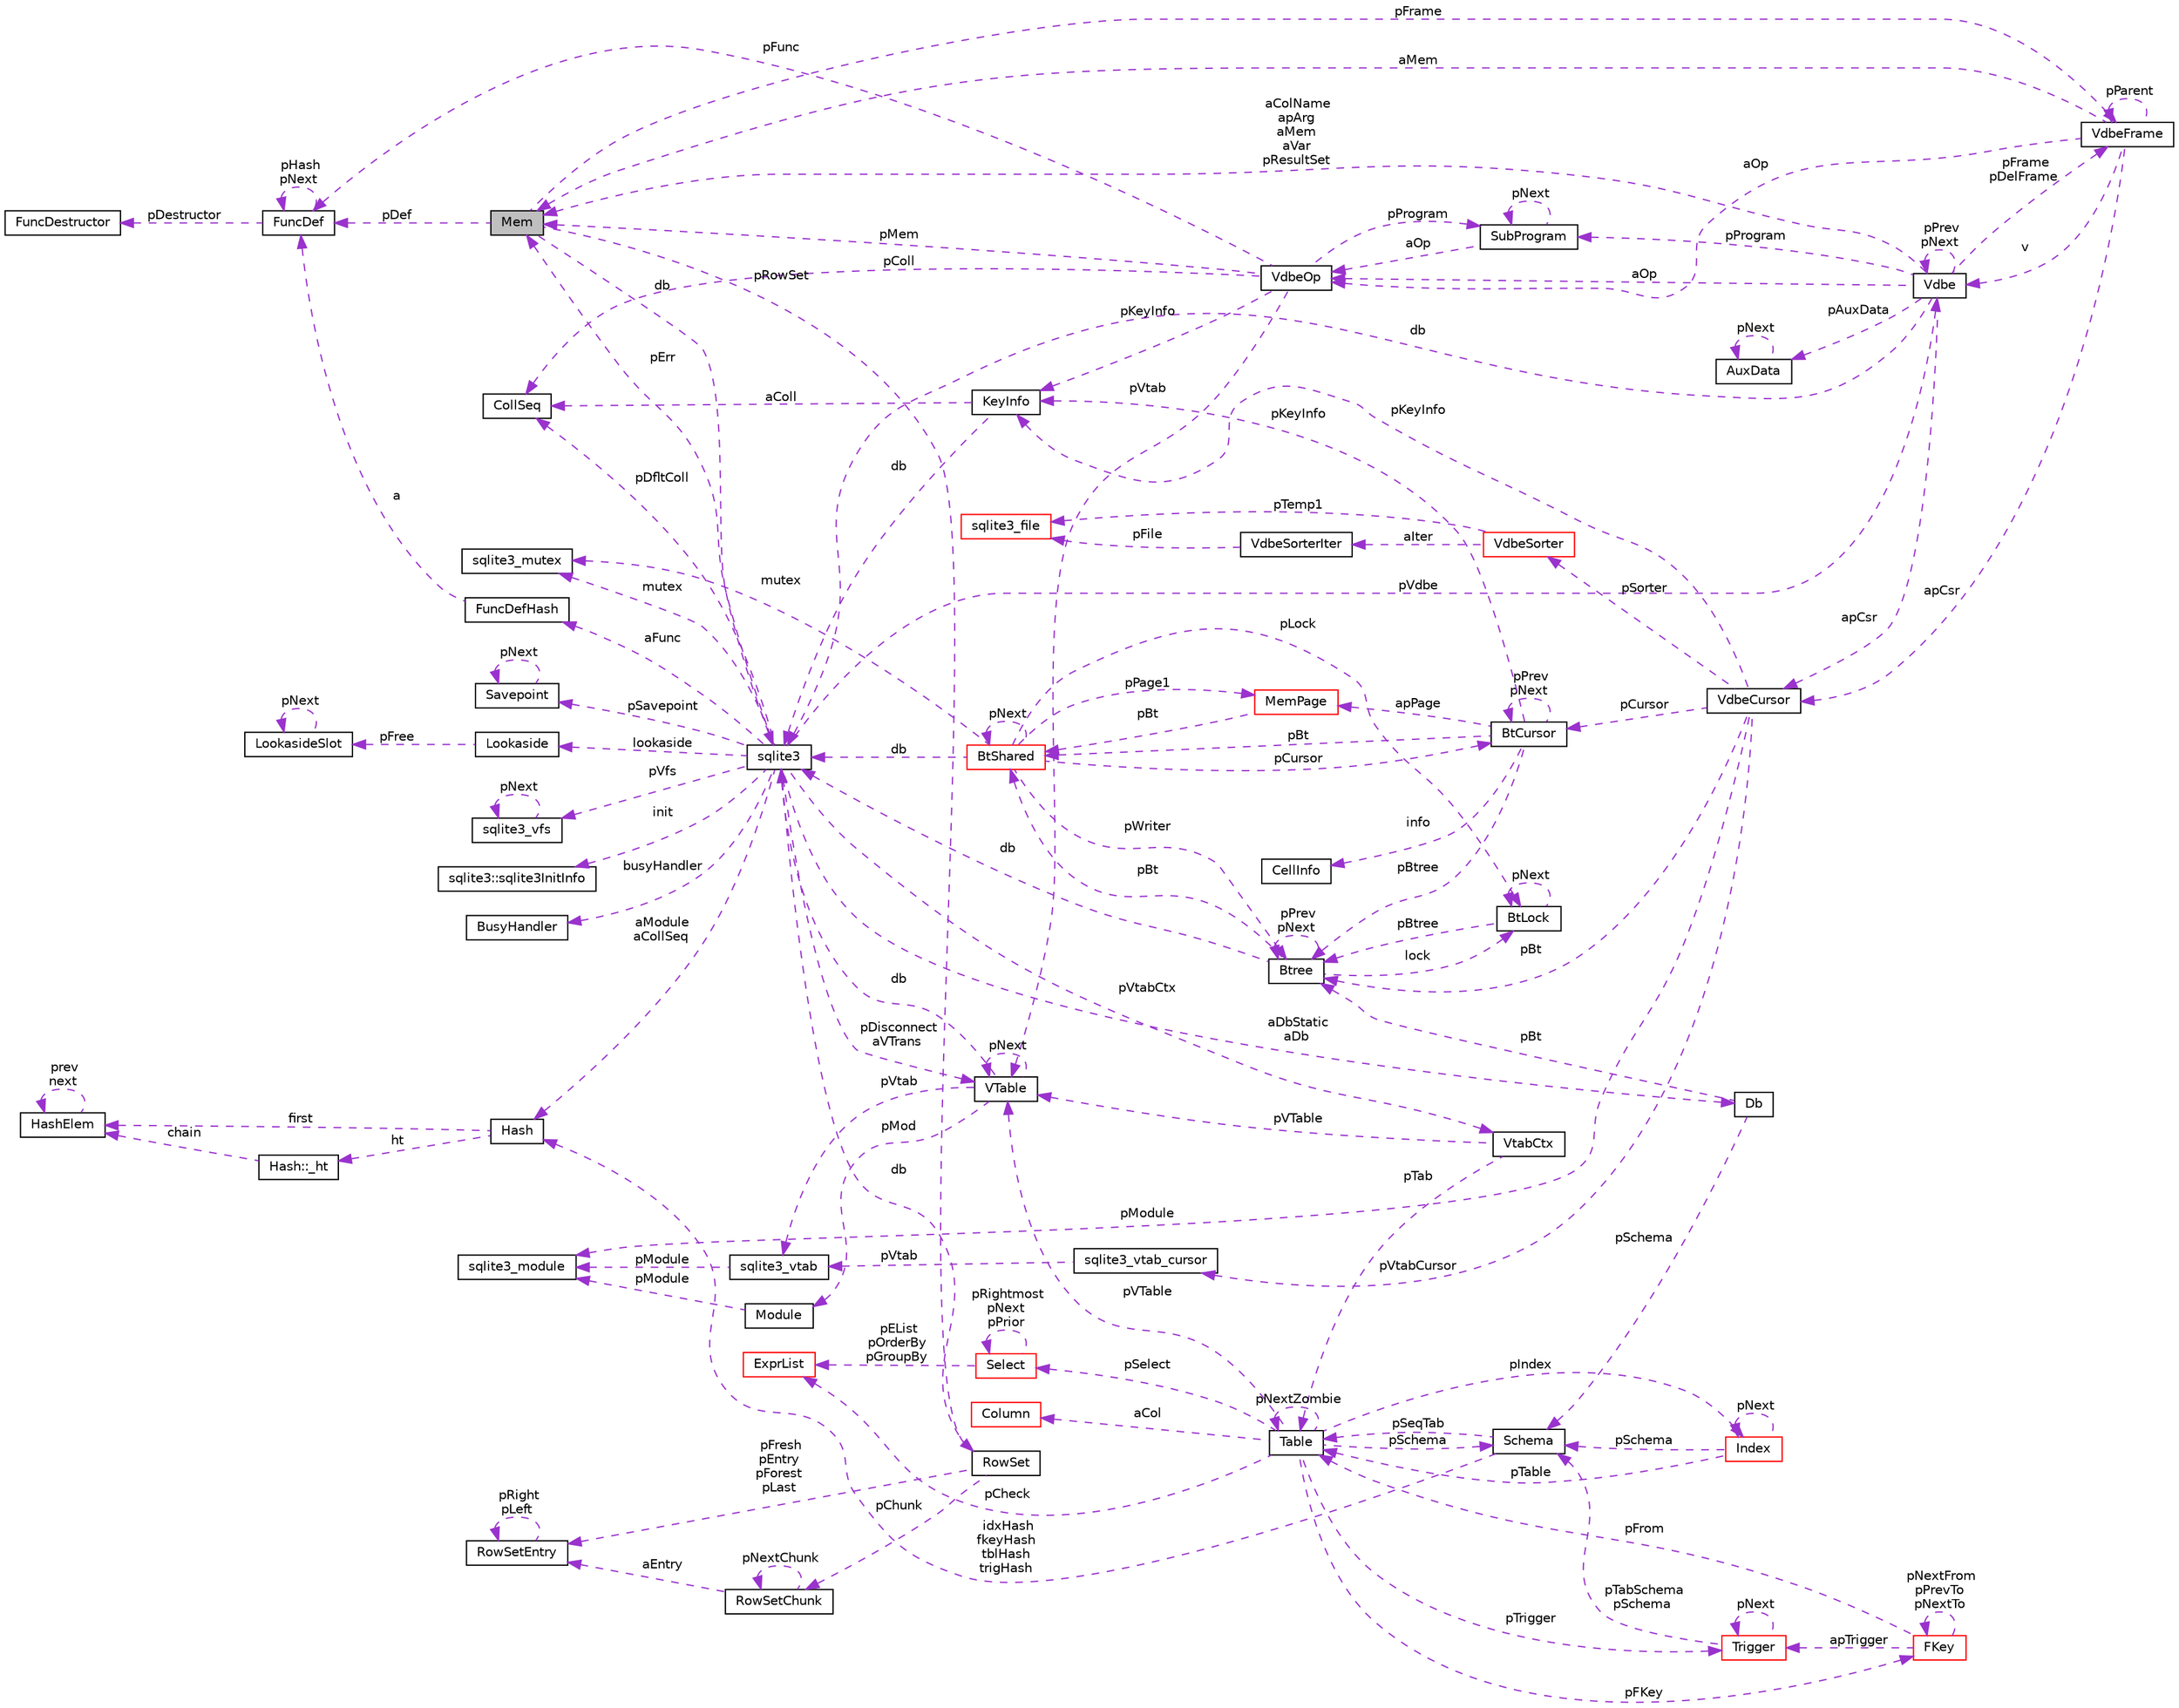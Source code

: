digraph G
{
 // INTERACTIVE_SVG=YES
  edge [fontname="Helvetica",fontsize="10",labelfontname="Helvetica",labelfontsize="10"];
  node [fontname="Helvetica",fontsize="10",shape=record];
  rankdir="LR";
  Node1 [label="Mem",height=0.2,width=0.4,color="black", fillcolor="grey75", style="filled" fontcolor="black"];
  Node2 -> Node1 [dir="back",color="darkorchid3",fontsize="10",style="dashed",label=" db" ,fontname="Helvetica"];
  Node2 [label="sqlite3",height=0.2,width=0.4,color="black", fillcolor="white", style="filled",URL="$d9/dcd/structsqlite3.html"];
  Node1 -> Node2 [dir="back",color="darkorchid3",fontsize="10",style="dashed",label=" pErr" ,fontname="Helvetica"];
  Node3 -> Node2 [dir="back",color="darkorchid3",fontsize="10",style="dashed",label=" pVdbe" ,fontname="Helvetica"];
  Node3 [label="Vdbe",height=0.2,width=0.4,color="black", fillcolor="white", style="filled",URL="$db/df8/struct_vdbe.html"];
  Node3 -> Node3 [dir="back",color="darkorchid3",fontsize="10",style="dashed",label=" pPrev\npNext" ,fontname="Helvetica"];
  Node1 -> Node3 [dir="back",color="darkorchid3",fontsize="10",style="dashed",label=" aColName\napArg\naMem\naVar\npResultSet" ,fontname="Helvetica"];
  Node2 -> Node3 [dir="back",color="darkorchid3",fontsize="10",style="dashed",label=" db" ,fontname="Helvetica"];
  Node4 -> Node3 [dir="back",color="darkorchid3",fontsize="10",style="dashed",label=" pFrame\npDelFrame" ,fontname="Helvetica"];
  Node4 [label="VdbeFrame",height=0.2,width=0.4,color="black", fillcolor="white", style="filled",URL="$de/d74/struct_vdbe_frame.html"];
  Node1 -> Node4 [dir="back",color="darkorchid3",fontsize="10",style="dashed",label=" aMem" ,fontname="Helvetica"];
  Node3 -> Node4 [dir="back",color="darkorchid3",fontsize="10",style="dashed",label=" v" ,fontname="Helvetica"];
  Node4 -> Node4 [dir="back",color="darkorchid3",fontsize="10",style="dashed",label=" pParent" ,fontname="Helvetica"];
  Node5 -> Node4 [dir="back",color="darkorchid3",fontsize="10",style="dashed",label=" apCsr" ,fontname="Helvetica"];
  Node5 [label="VdbeCursor",height=0.2,width=0.4,color="black", fillcolor="white", style="filled",URL="$d5/dd1/struct_vdbe_cursor.html"];
  Node6 -> Node5 [dir="back",color="darkorchid3",fontsize="10",style="dashed",label=" pCursor" ,fontname="Helvetica"];
  Node6 [label="BtCursor",height=0.2,width=0.4,color="black", fillcolor="white", style="filled",URL="$db/d2c/struct_bt_cursor.html"];
  Node6 -> Node6 [dir="back",color="darkorchid3",fontsize="10",style="dashed",label=" pPrev\npNext" ,fontname="Helvetica"];
  Node7 -> Node6 [dir="back",color="darkorchid3",fontsize="10",style="dashed",label=" info" ,fontname="Helvetica"];
  Node7 [label="CellInfo",height=0.2,width=0.4,color="black", fillcolor="white", style="filled",URL="$de/dbe/struct_cell_info.html"];
  Node8 -> Node6 [dir="back",color="darkorchid3",fontsize="10",style="dashed",label=" pBt" ,fontname="Helvetica"];
  Node8 [label="BtShared",height=0.2,width=0.4,color="red", fillcolor="white", style="filled",URL="$d3/d1f/struct_bt_shared.html"];
  Node6 -> Node8 [dir="back",color="darkorchid3",fontsize="10",style="dashed",label=" pCursor" ,fontname="Helvetica"];
  Node8 -> Node8 [dir="back",color="darkorchid3",fontsize="10",style="dashed",label=" pNext" ,fontname="Helvetica"];
  Node2 -> Node8 [dir="back",color="darkorchid3",fontsize="10",style="dashed",label=" db" ,fontname="Helvetica"];
  Node9 -> Node8 [dir="back",color="darkorchid3",fontsize="10",style="dashed",label=" mutex" ,fontname="Helvetica"];
  Node9 [label="sqlite3_mutex",height=0.2,width=0.4,color="black", fillcolor="white", style="filled",URL="$d5/d3c/structsqlite3__mutex.html"];
  Node10 -> Node8 [dir="back",color="darkorchid3",fontsize="10",style="dashed",label=" pLock" ,fontname="Helvetica"];
  Node10 [label="BtLock",height=0.2,width=0.4,color="black", fillcolor="white", style="filled",URL="$d1/d28/struct_bt_lock.html"];
  Node10 -> Node10 [dir="back",color="darkorchid3",fontsize="10",style="dashed",label=" pNext" ,fontname="Helvetica"];
  Node11 -> Node10 [dir="back",color="darkorchid3",fontsize="10",style="dashed",label=" pBtree" ,fontname="Helvetica"];
  Node11 [label="Btree",height=0.2,width=0.4,color="black", fillcolor="white", style="filled",URL="$d9/d90/struct_btree.html"];
  Node8 -> Node11 [dir="back",color="darkorchid3",fontsize="10",style="dashed",label=" pBt" ,fontname="Helvetica"];
  Node2 -> Node11 [dir="back",color="darkorchid3",fontsize="10",style="dashed",label=" db" ,fontname="Helvetica"];
  Node10 -> Node11 [dir="back",color="darkorchid3",fontsize="10",style="dashed",label=" lock" ,fontname="Helvetica"];
  Node11 -> Node11 [dir="back",color="darkorchid3",fontsize="10",style="dashed",label=" pPrev\npNext" ,fontname="Helvetica"];
  Node12 -> Node8 [dir="back",color="darkorchid3",fontsize="10",style="dashed",label=" pPage1" ,fontname="Helvetica"];
  Node12 [label="MemPage",height=0.2,width=0.4,color="red", fillcolor="white", style="filled",URL="$d8/d9f/struct_mem_page.html"];
  Node8 -> Node12 [dir="back",color="darkorchid3",fontsize="10",style="dashed",label=" pBt" ,fontname="Helvetica"];
  Node11 -> Node8 [dir="back",color="darkorchid3",fontsize="10",style="dashed",label=" pWriter" ,fontname="Helvetica"];
  Node12 -> Node6 [dir="back",color="darkorchid3",fontsize="10",style="dashed",label=" apPage" ,fontname="Helvetica"];
  Node13 -> Node6 [dir="back",color="darkorchid3",fontsize="10",style="dashed",label=" pKeyInfo" ,fontname="Helvetica"];
  Node13 [label="KeyInfo",height=0.2,width=0.4,color="black", fillcolor="white", style="filled",URL="$dc/d2f/struct_key_info.html"];
  Node2 -> Node13 [dir="back",color="darkorchid3",fontsize="10",style="dashed",label=" db" ,fontname="Helvetica"];
  Node14 -> Node13 [dir="back",color="darkorchid3",fontsize="10",style="dashed",label=" aColl" ,fontname="Helvetica"];
  Node14 [label="CollSeq",height=0.2,width=0.4,color="black", fillcolor="white", style="filled",URL="$d0/d7d/struct_coll_seq.html"];
  Node11 -> Node6 [dir="back",color="darkorchid3",fontsize="10",style="dashed",label=" pBtree" ,fontname="Helvetica"];
  Node15 -> Node5 [dir="back",color="darkorchid3",fontsize="10",style="dashed",label=" pModule" ,fontname="Helvetica"];
  Node15 [label="sqlite3_module",height=0.2,width=0.4,color="black", fillcolor="white", style="filled",URL="$dd/de4/structsqlite3__module.html"];
  Node16 -> Node5 [dir="back",color="darkorchid3",fontsize="10",style="dashed",label=" pVtabCursor" ,fontname="Helvetica"];
  Node16 [label="sqlite3_vtab_cursor",height=0.2,width=0.4,color="black", fillcolor="white", style="filled",URL="$d3/d17/structsqlite3__vtab__cursor.html"];
  Node17 -> Node16 [dir="back",color="darkorchid3",fontsize="10",style="dashed",label=" pVtab" ,fontname="Helvetica"];
  Node17 [label="sqlite3_vtab",height=0.2,width=0.4,color="black", fillcolor="white", style="filled",URL="$d3/d12/structsqlite3__vtab.html"];
  Node15 -> Node17 [dir="back",color="darkorchid3",fontsize="10",style="dashed",label=" pModule" ,fontname="Helvetica"];
  Node18 -> Node5 [dir="back",color="darkorchid3",fontsize="10",style="dashed",label=" pSorter" ,fontname="Helvetica"];
  Node18 [label="VdbeSorter",height=0.2,width=0.4,color="red", fillcolor="white", style="filled",URL="$d3/d85/struct_vdbe_sorter.html"];
  Node19 -> Node18 [dir="back",color="darkorchid3",fontsize="10",style="dashed",label=" aIter" ,fontname="Helvetica"];
  Node19 [label="VdbeSorterIter",height=0.2,width=0.4,color="black", fillcolor="white", style="filled",URL="$df/dcd/struct_vdbe_sorter_iter.html"];
  Node20 -> Node19 [dir="back",color="darkorchid3",fontsize="10",style="dashed",label=" pFile" ,fontname="Helvetica"];
  Node20 [label="sqlite3_file",height=0.2,width=0.4,color="red", fillcolor="white", style="filled",URL="$db/db0/structsqlite3__file.html"];
  Node20 -> Node18 [dir="back",color="darkorchid3",fontsize="10",style="dashed",label=" pTemp1" ,fontname="Helvetica"];
  Node13 -> Node5 [dir="back",color="darkorchid3",fontsize="10",style="dashed",label=" pKeyInfo" ,fontname="Helvetica"];
  Node11 -> Node5 [dir="back",color="darkorchid3",fontsize="10",style="dashed",label=" pBt" ,fontname="Helvetica"];
  Node21 -> Node4 [dir="back",color="darkorchid3",fontsize="10",style="dashed",label=" aOp" ,fontname="Helvetica"];
  Node21 [label="VdbeOp",height=0.2,width=0.4,color="black", fillcolor="white", style="filled",URL="$d2/dd9/struct_vdbe_op.html"];
  Node1 -> Node21 [dir="back",color="darkorchid3",fontsize="10",style="dashed",label=" pMem" ,fontname="Helvetica"];
  Node14 -> Node21 [dir="back",color="darkorchid3",fontsize="10",style="dashed",label=" pColl" ,fontname="Helvetica"];
  Node22 -> Node21 [dir="back",color="darkorchid3",fontsize="10",style="dashed",label=" pVtab" ,fontname="Helvetica"];
  Node22 [label="VTable",height=0.2,width=0.4,color="black", fillcolor="white", style="filled",URL="$db/d7e/struct_v_table.html"];
  Node2 -> Node22 [dir="back",color="darkorchid3",fontsize="10",style="dashed",label=" db" ,fontname="Helvetica"];
  Node22 -> Node22 [dir="back",color="darkorchid3",fontsize="10",style="dashed",label=" pNext" ,fontname="Helvetica"];
  Node23 -> Node22 [dir="back",color="darkorchid3",fontsize="10",style="dashed",label=" pMod" ,fontname="Helvetica"];
  Node23 [label="Module",height=0.2,width=0.4,color="black", fillcolor="white", style="filled",URL="$d0/d3b/struct_module.html"];
  Node15 -> Node23 [dir="back",color="darkorchid3",fontsize="10",style="dashed",label=" pModule" ,fontname="Helvetica"];
  Node17 -> Node22 [dir="back",color="darkorchid3",fontsize="10",style="dashed",label=" pVtab" ,fontname="Helvetica"];
  Node24 -> Node21 [dir="back",color="darkorchid3",fontsize="10",style="dashed",label=" pProgram" ,fontname="Helvetica"];
  Node24 [label="SubProgram",height=0.2,width=0.4,color="black", fillcolor="white", style="filled",URL="$d4/d16/struct_sub_program.html"];
  Node24 -> Node24 [dir="back",color="darkorchid3",fontsize="10",style="dashed",label=" pNext" ,fontname="Helvetica"];
  Node21 -> Node24 [dir="back",color="darkorchid3",fontsize="10",style="dashed",label=" aOp" ,fontname="Helvetica"];
  Node13 -> Node21 [dir="back",color="darkorchid3",fontsize="10",style="dashed",label=" pKeyInfo" ,fontname="Helvetica"];
  Node25 -> Node21 [dir="back",color="darkorchid3",fontsize="10",style="dashed",label=" pFunc" ,fontname="Helvetica"];
  Node25 [label="FuncDef",height=0.2,width=0.4,color="black", fillcolor="white", style="filled",URL="$df/d38/struct_func_def.html"];
  Node26 -> Node25 [dir="back",color="darkorchid3",fontsize="10",style="dashed",label=" pDestructor" ,fontname="Helvetica"];
  Node26 [label="FuncDestructor",height=0.2,width=0.4,color="black", fillcolor="white", style="filled",URL="$d5/da4/struct_func_destructor.html"];
  Node25 -> Node25 [dir="back",color="darkorchid3",fontsize="10",style="dashed",label=" pHash\npNext" ,fontname="Helvetica"];
  Node27 -> Node3 [dir="back",color="darkorchid3",fontsize="10",style="dashed",label=" pAuxData" ,fontname="Helvetica"];
  Node27 [label="AuxData",height=0.2,width=0.4,color="black", fillcolor="white", style="filled",URL="$d5/d59/struct_aux_data.html"];
  Node27 -> Node27 [dir="back",color="darkorchid3",fontsize="10",style="dashed",label=" pNext" ,fontname="Helvetica"];
  Node24 -> Node3 [dir="back",color="darkorchid3",fontsize="10",style="dashed",label=" pProgram" ,fontname="Helvetica"];
  Node5 -> Node3 [dir="back",color="darkorchid3",fontsize="10",style="dashed",label=" apCsr" ,fontname="Helvetica"];
  Node21 -> Node3 [dir="back",color="darkorchid3",fontsize="10",style="dashed",label=" aOp" ,fontname="Helvetica"];
  Node28 -> Node2 [dir="back",color="darkorchid3",fontsize="10",style="dashed",label=" pSavepoint" ,fontname="Helvetica"];
  Node28 [label="Savepoint",height=0.2,width=0.4,color="black", fillcolor="white", style="filled",URL="$db/dde/struct_savepoint.html"];
  Node28 -> Node28 [dir="back",color="darkorchid3",fontsize="10",style="dashed",label=" pNext" ,fontname="Helvetica"];
  Node29 -> Node2 [dir="back",color="darkorchid3",fontsize="10",style="dashed",label=" aFunc" ,fontname="Helvetica"];
  Node29 [label="FuncDefHash",height=0.2,width=0.4,color="black", fillcolor="white", style="filled",URL="$db/dfc/struct_func_def_hash.html"];
  Node25 -> Node29 [dir="back",color="darkorchid3",fontsize="10",style="dashed",label=" a" ,fontname="Helvetica"];
  Node30 -> Node2 [dir="back",color="darkorchid3",fontsize="10",style="dashed",label=" lookaside" ,fontname="Helvetica"];
  Node30 [label="Lookaside",height=0.2,width=0.4,color="black", fillcolor="white", style="filled",URL="$d4/d8a/struct_lookaside.html"];
  Node31 -> Node30 [dir="back",color="darkorchid3",fontsize="10",style="dashed",label=" pFree" ,fontname="Helvetica"];
  Node31 [label="LookasideSlot",height=0.2,width=0.4,color="black", fillcolor="white", style="filled",URL="$dd/d17/struct_lookaside_slot.html"];
  Node31 -> Node31 [dir="back",color="darkorchid3",fontsize="10",style="dashed",label=" pNext" ,fontname="Helvetica"];
  Node9 -> Node2 [dir="back",color="darkorchid3",fontsize="10",style="dashed",label=" mutex" ,fontname="Helvetica"];
  Node32 -> Node2 [dir="back",color="darkorchid3",fontsize="10",style="dashed",label=" pVfs" ,fontname="Helvetica"];
  Node32 [label="sqlite3_vfs",height=0.2,width=0.4,color="black", fillcolor="white", style="filled",URL="$d3/d36/structsqlite3__vfs.html"];
  Node32 -> Node32 [dir="back",color="darkorchid3",fontsize="10",style="dashed",label=" pNext" ,fontname="Helvetica"];
  Node33 -> Node2 [dir="back",color="darkorchid3",fontsize="10",style="dashed",label=" init" ,fontname="Helvetica"];
  Node33 [label="sqlite3::sqlite3InitInfo",height=0.2,width=0.4,color="black", fillcolor="white", style="filled",URL="$d7/d84/structsqlite3_1_1sqlite3_init_info.html"];
  Node34 -> Node2 [dir="back",color="darkorchid3",fontsize="10",style="dashed",label=" busyHandler" ,fontname="Helvetica"];
  Node34 [label="BusyHandler",height=0.2,width=0.4,color="black", fillcolor="white", style="filled",URL="$d4/d89/struct_busy_handler.html"];
  Node35 -> Node2 [dir="back",color="darkorchid3",fontsize="10",style="dashed",label=" pVtabCtx" ,fontname="Helvetica"];
  Node35 [label="VtabCtx",height=0.2,width=0.4,color="black", fillcolor="white", style="filled",URL="$de/dae/struct_vtab_ctx.html"];
  Node22 -> Node35 [dir="back",color="darkorchid3",fontsize="10",style="dashed",label=" pVTable" ,fontname="Helvetica"];
  Node36 -> Node35 [dir="back",color="darkorchid3",fontsize="10",style="dashed",label=" pTab" ,fontname="Helvetica"];
  Node36 [label="Table",height=0.2,width=0.4,color="black", fillcolor="white", style="filled",URL="$d5/d0d/struct_table.html"];
  Node37 -> Node36 [dir="back",color="darkorchid3",fontsize="10",style="dashed",label=" pSchema" ,fontname="Helvetica"];
  Node37 [label="Schema",height=0.2,width=0.4,color="black", fillcolor="white", style="filled",URL="$df/d15/struct_schema.html"];
  Node36 -> Node37 [dir="back",color="darkorchid3",fontsize="10",style="dashed",label=" pSeqTab" ,fontname="Helvetica"];
  Node38 -> Node37 [dir="back",color="darkorchid3",fontsize="10",style="dashed",label=" idxHash\nfkeyHash\ntblHash\ntrigHash" ,fontname="Helvetica"];
  Node38 [label="Hash",height=0.2,width=0.4,color="black", fillcolor="white", style="filled",URL="$d2/d7a/struct_hash.html"];
  Node39 -> Node38 [dir="back",color="darkorchid3",fontsize="10",style="dashed",label=" ht" ,fontname="Helvetica"];
  Node39 [label="Hash::_ht",height=0.2,width=0.4,color="black", fillcolor="white", style="filled",URL="$dd/d00/struct_hash_1_1__ht.html"];
  Node40 -> Node39 [dir="back",color="darkorchid3",fontsize="10",style="dashed",label=" chain" ,fontname="Helvetica"];
  Node40 [label="HashElem",height=0.2,width=0.4,color="black", fillcolor="white", style="filled",URL="$df/d01/struct_hash_elem.html"];
  Node40 -> Node40 [dir="back",color="darkorchid3",fontsize="10",style="dashed",label=" prev\nnext" ,fontname="Helvetica"];
  Node40 -> Node38 [dir="back",color="darkorchid3",fontsize="10",style="dashed",label=" first" ,fontname="Helvetica"];
  Node41 -> Node36 [dir="back",color="darkorchid3",fontsize="10",style="dashed",label=" aCol" ,fontname="Helvetica"];
  Node41 [label="Column",height=0.2,width=0.4,color="red", fillcolor="white", style="filled",URL="$d0/d14/struct_column.html"];
  Node42 -> Node36 [dir="back",color="darkorchid3",fontsize="10",style="dashed",label=" pFKey" ,fontname="Helvetica"];
  Node42 [label="FKey",height=0.2,width=0.4,color="red", fillcolor="white", style="filled",URL="$d0/dbd/struct_f_key.html"];
  Node42 -> Node42 [dir="back",color="darkorchid3",fontsize="10",style="dashed",label=" pNextFrom\npPrevTo\npNextTo" ,fontname="Helvetica"];
  Node36 -> Node42 [dir="back",color="darkorchid3",fontsize="10",style="dashed",label=" pFrom" ,fontname="Helvetica"];
  Node43 -> Node42 [dir="back",color="darkorchid3",fontsize="10",style="dashed",label=" apTrigger" ,fontname="Helvetica"];
  Node43 [label="Trigger",height=0.2,width=0.4,color="red", fillcolor="white", style="filled",URL="$d1/dd9/struct_trigger.html"];
  Node37 -> Node43 [dir="back",color="darkorchid3",fontsize="10",style="dashed",label=" pTabSchema\npSchema" ,fontname="Helvetica"];
  Node43 -> Node43 [dir="back",color="darkorchid3",fontsize="10",style="dashed",label=" pNext" ,fontname="Helvetica"];
  Node22 -> Node36 [dir="back",color="darkorchid3",fontsize="10",style="dashed",label=" pVTable" ,fontname="Helvetica"];
  Node36 -> Node36 [dir="back",color="darkorchid3",fontsize="10",style="dashed",label=" pNextZombie" ,fontname="Helvetica"];
  Node43 -> Node36 [dir="back",color="darkorchid3",fontsize="10",style="dashed",label=" pTrigger" ,fontname="Helvetica"];
  Node44 -> Node36 [dir="back",color="darkorchid3",fontsize="10",style="dashed",label=" pSelect" ,fontname="Helvetica"];
  Node44 [label="Select",height=0.2,width=0.4,color="red", fillcolor="white", style="filled",URL="$d2/d1c/struct_select.html"];
  Node44 -> Node44 [dir="back",color="darkorchid3",fontsize="10",style="dashed",label=" pRightmost\npNext\npPrior" ,fontname="Helvetica"];
  Node45 -> Node44 [dir="back",color="darkorchid3",fontsize="10",style="dashed",label=" pEList\npOrderBy\npGroupBy" ,fontname="Helvetica"];
  Node45 [label="ExprList",height=0.2,width=0.4,color="red", fillcolor="white", style="filled",URL="$de/d20/struct_expr_list.html"];
  Node45 -> Node36 [dir="back",color="darkorchid3",fontsize="10",style="dashed",label=" pCheck" ,fontname="Helvetica"];
  Node46 -> Node36 [dir="back",color="darkorchid3",fontsize="10",style="dashed",label=" pIndex" ,fontname="Helvetica"];
  Node46 [label="Index",height=0.2,width=0.4,color="red", fillcolor="white", style="filled",URL="$dc/d6f/struct_index.html"];
  Node37 -> Node46 [dir="back",color="darkorchid3",fontsize="10",style="dashed",label=" pSchema" ,fontname="Helvetica"];
  Node36 -> Node46 [dir="back",color="darkorchid3",fontsize="10",style="dashed",label=" pTable" ,fontname="Helvetica"];
  Node46 -> Node46 [dir="back",color="darkorchid3",fontsize="10",style="dashed",label=" pNext" ,fontname="Helvetica"];
  Node14 -> Node2 [dir="back",color="darkorchid3",fontsize="10",style="dashed",label=" pDfltColl" ,fontname="Helvetica"];
  Node22 -> Node2 [dir="back",color="darkorchid3",fontsize="10",style="dashed",label=" pDisconnect\naVTrans" ,fontname="Helvetica"];
  Node47 -> Node2 [dir="back",color="darkorchid3",fontsize="10",style="dashed",label=" aDbStatic\naDb" ,fontname="Helvetica"];
  Node47 [label="Db",height=0.2,width=0.4,color="black", fillcolor="white", style="filled",URL="$db/dd1/struct_db.html"];
  Node37 -> Node47 [dir="back",color="darkorchid3",fontsize="10",style="dashed",label=" pSchema" ,fontname="Helvetica"];
  Node11 -> Node47 [dir="back",color="darkorchid3",fontsize="10",style="dashed",label=" pBt" ,fontname="Helvetica"];
  Node38 -> Node2 [dir="back",color="darkorchid3",fontsize="10",style="dashed",label=" aModule\naCollSeq" ,fontname="Helvetica"];
  Node4 -> Node1 [dir="back",color="darkorchid3",fontsize="10",style="dashed",label=" pFrame" ,fontname="Helvetica"];
  Node48 -> Node1 [dir="back",color="darkorchid3",fontsize="10",style="dashed",label=" pRowSet" ,fontname="Helvetica"];
  Node48 [label="RowSet",height=0.2,width=0.4,color="black", fillcolor="white", style="filled",URL="$d5/d67/struct_row_set.html"];
  Node2 -> Node48 [dir="back",color="darkorchid3",fontsize="10",style="dashed",label=" db" ,fontname="Helvetica"];
  Node49 -> Node48 [dir="back",color="darkorchid3",fontsize="10",style="dashed",label=" pChunk" ,fontname="Helvetica"];
  Node49 [label="RowSetChunk",height=0.2,width=0.4,color="black", fillcolor="white", style="filled",URL="$d0/dd7/struct_row_set_chunk.html"];
  Node49 -> Node49 [dir="back",color="darkorchid3",fontsize="10",style="dashed",label=" pNextChunk" ,fontname="Helvetica"];
  Node50 -> Node49 [dir="back",color="darkorchid3",fontsize="10",style="dashed",label=" aEntry" ,fontname="Helvetica"];
  Node50 [label="RowSetEntry",height=0.2,width=0.4,color="black", fillcolor="white", style="filled",URL="$da/d66/struct_row_set_entry.html"];
  Node50 -> Node50 [dir="back",color="darkorchid3",fontsize="10",style="dashed",label=" pRight\npLeft" ,fontname="Helvetica"];
  Node50 -> Node48 [dir="back",color="darkorchid3",fontsize="10",style="dashed",label=" pFresh\npEntry\npForest\npLast" ,fontname="Helvetica"];
  Node25 -> Node1 [dir="back",color="darkorchid3",fontsize="10",style="dashed",label=" pDef" ,fontname="Helvetica"];
}
